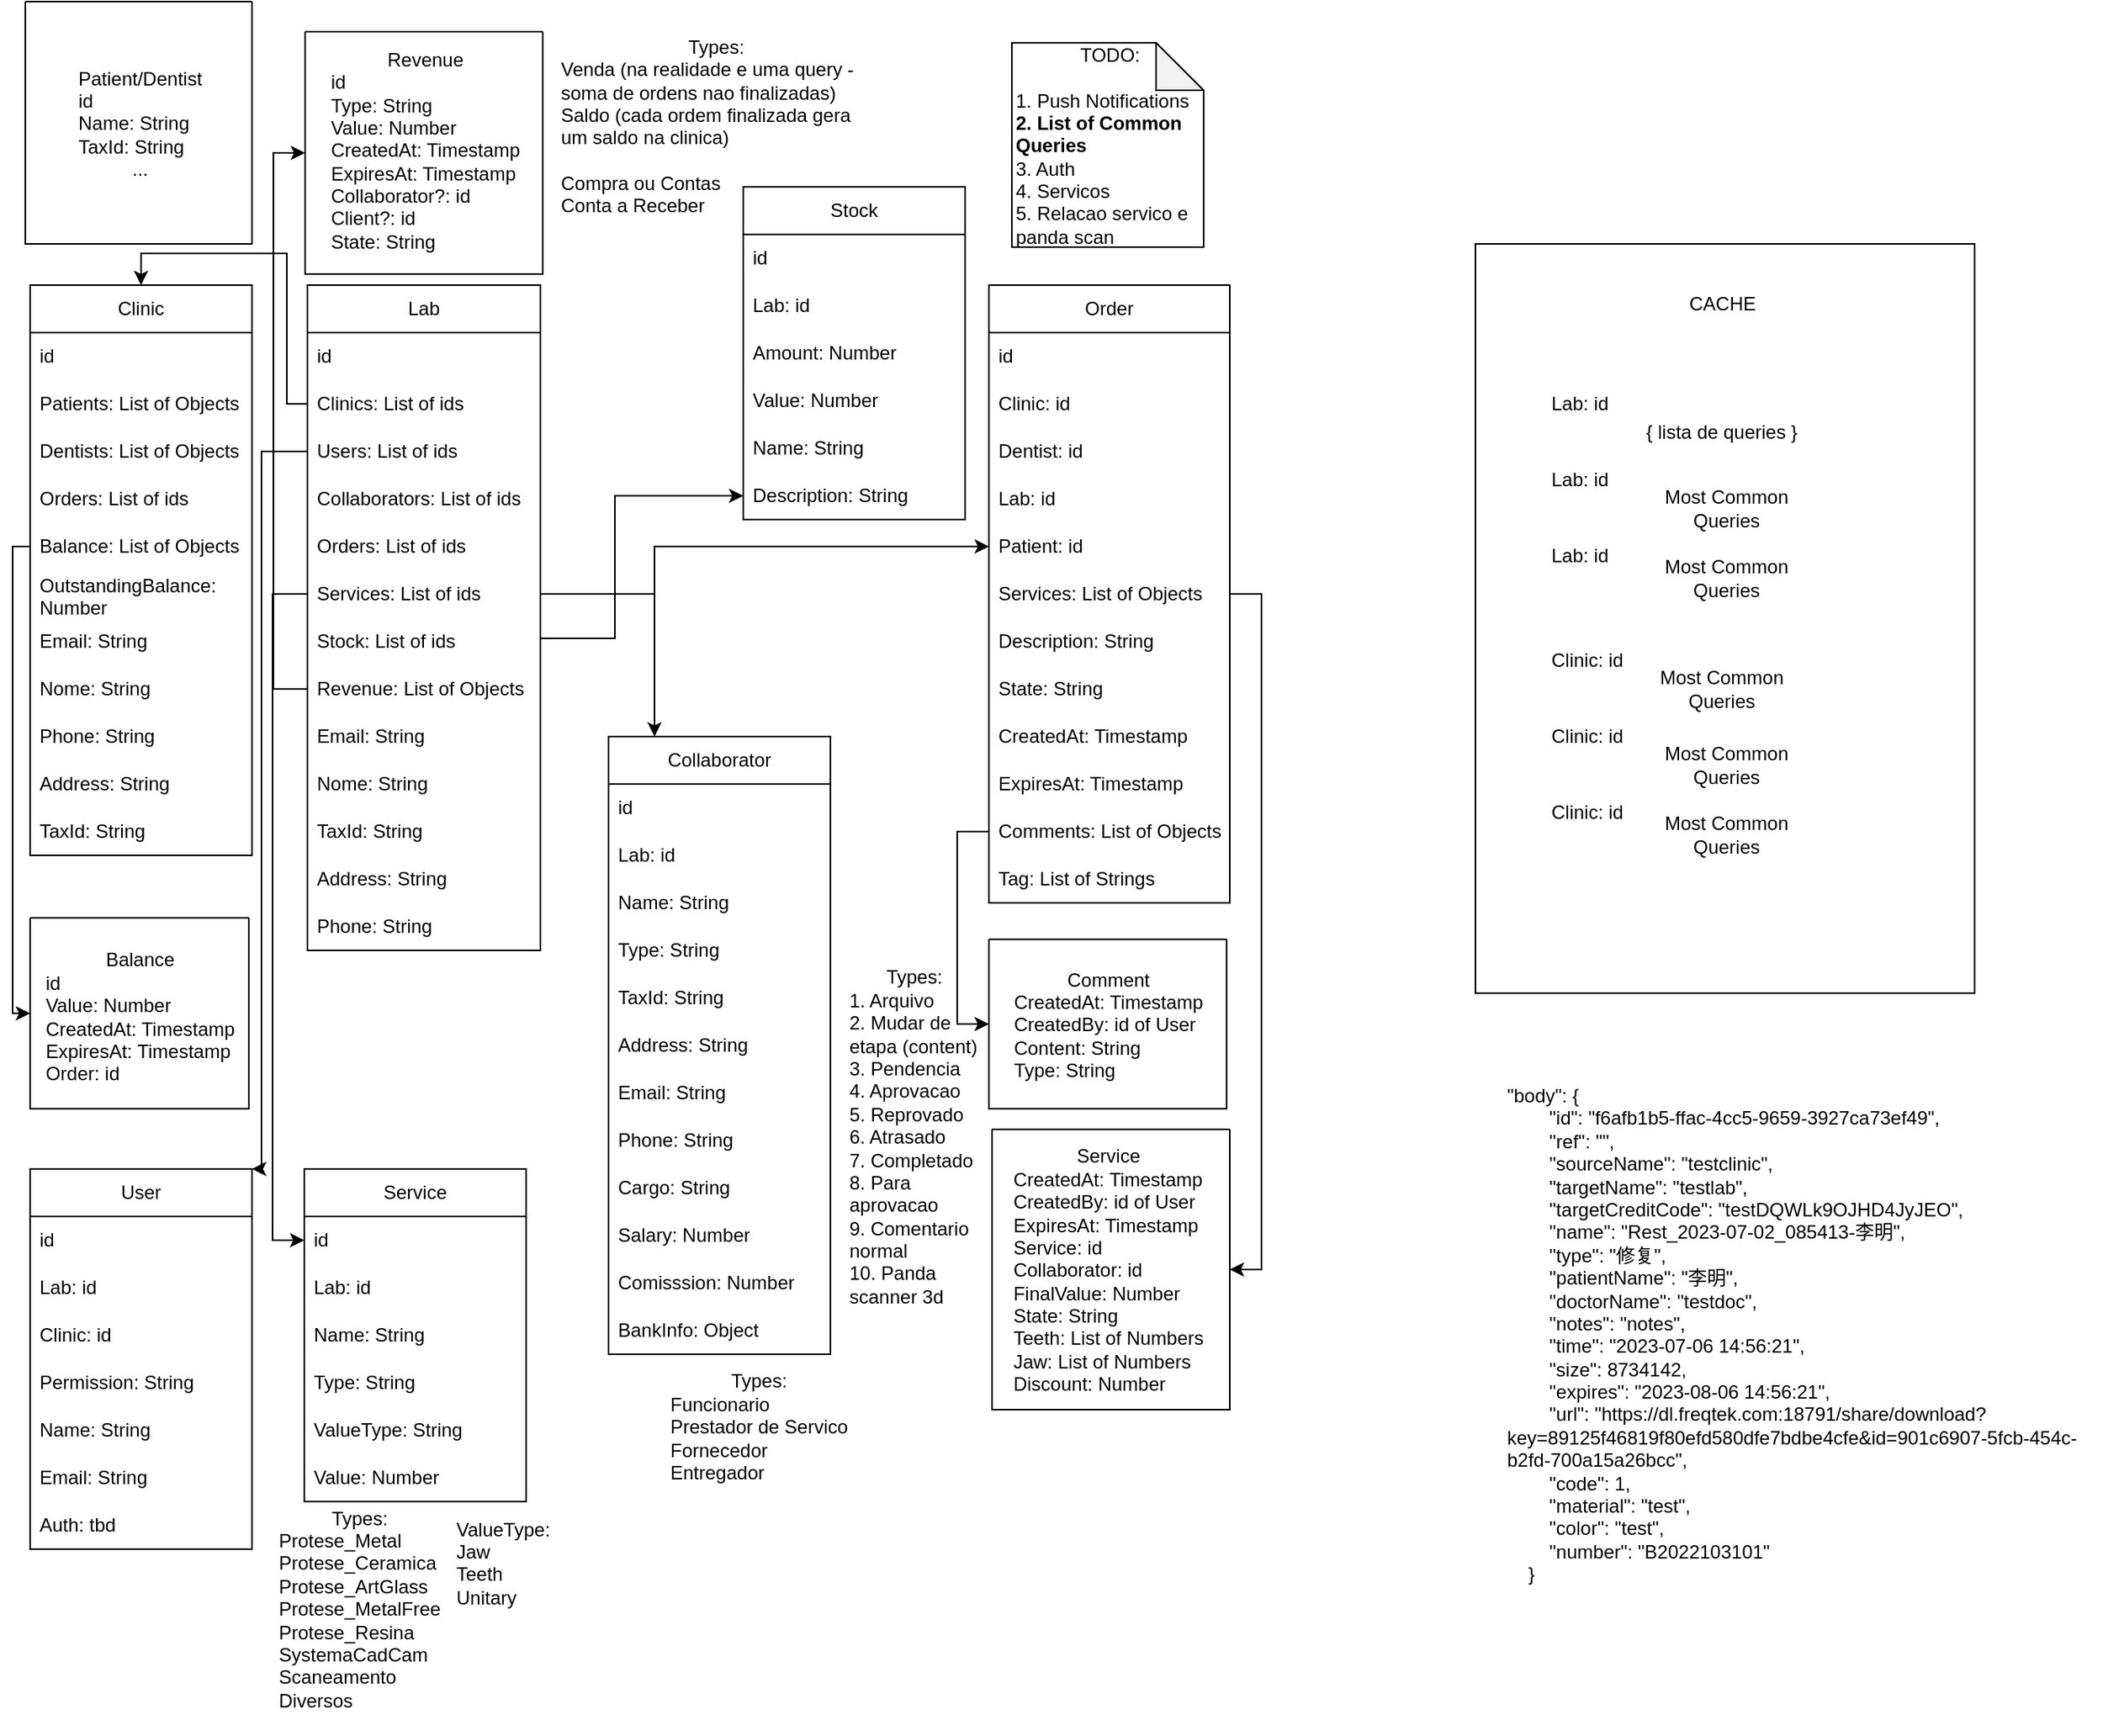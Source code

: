 <mxfile version="21.6.6" type="google">
  <diagram name="Page-1" id="GQVQJeAzv3rMrcGJ55dZ">
    <mxGraphModel grid="0" page="1" gridSize="10" guides="1" tooltips="1" connect="1" arrows="1" fold="1" pageScale="1" pageWidth="850" pageHeight="1100" math="0" shadow="0">
      <root>
        <mxCell id="0" />
        <mxCell id="1" parent="0" />
        <mxCell id="XLDczJ8JkbXkAmzdHBSZ-5" value="Clinic" style="swimlane;fontStyle=0;childLayout=stackLayout;horizontal=1;startSize=30;horizontalStack=0;resizeParent=1;resizeParentMax=0;resizeLast=0;collapsible=1;marginBottom=0;whiteSpace=wrap;html=1;" vertex="1" parent="1">
          <mxGeometry x="23" y="184" width="140" height="360" as="geometry" />
        </mxCell>
        <mxCell id="XLDczJ8JkbXkAmzdHBSZ-8" value="id" style="text;strokeColor=none;fillColor=none;align=left;verticalAlign=middle;spacingLeft=4;spacingRight=4;overflow=hidden;points=[[0,0.5],[1,0.5]];portConstraint=eastwest;rotatable=0;whiteSpace=wrap;html=1;" vertex="1" parent="XLDczJ8JkbXkAmzdHBSZ-5">
          <mxGeometry y="30" width="140" height="30" as="geometry" />
        </mxCell>
        <mxCell id="XLDczJ8JkbXkAmzdHBSZ-6" value="Patients: List of Objects" style="text;strokeColor=none;fillColor=none;align=left;verticalAlign=middle;spacingLeft=4;spacingRight=4;overflow=hidden;points=[[0,0.5],[1,0.5]];portConstraint=eastwest;rotatable=0;whiteSpace=wrap;html=1;" vertex="1" parent="XLDczJ8JkbXkAmzdHBSZ-5">
          <mxGeometry y="60" width="140" height="30" as="geometry" />
        </mxCell>
        <mxCell id="XLDczJ8JkbXkAmzdHBSZ-7" value="Dentists: List of Objects" style="text;strokeColor=none;fillColor=none;align=left;verticalAlign=middle;spacingLeft=4;spacingRight=4;overflow=hidden;points=[[0,0.5],[1,0.5]];portConstraint=eastwest;rotatable=0;whiteSpace=wrap;html=1;" vertex="1" parent="XLDczJ8JkbXkAmzdHBSZ-5">
          <mxGeometry y="90" width="140" height="30" as="geometry" />
        </mxCell>
        <mxCell id="c4y_i00S69YnWujdlcjI-44" value="Orders: List of ids" style="text;strokeColor=none;fillColor=none;align=left;verticalAlign=middle;spacingLeft=4;spacingRight=4;overflow=hidden;points=[[0,0.5],[1,0.5]];portConstraint=eastwest;rotatable=0;whiteSpace=wrap;html=1;" vertex="1" parent="XLDczJ8JkbXkAmzdHBSZ-5">
          <mxGeometry y="120" width="140" height="30" as="geometry" />
        </mxCell>
        <mxCell id="XLDczJ8JkbXkAmzdHBSZ-37" value="Balance: List of Objects" style="text;strokeColor=none;fillColor=none;align=left;verticalAlign=middle;spacingLeft=4;spacingRight=4;overflow=hidden;points=[[0,0.5],[1,0.5]];portConstraint=eastwest;rotatable=0;whiteSpace=wrap;html=1;" vertex="1" parent="XLDczJ8JkbXkAmzdHBSZ-5">
          <mxGeometry y="150" width="140" height="30" as="geometry" />
        </mxCell>
        <mxCell id="c4y_i00S69YnWujdlcjI-56" value="OutstandingBalance: Number" style="text;strokeColor=none;fillColor=none;align=left;verticalAlign=middle;spacingLeft=4;spacingRight=4;overflow=hidden;points=[[0,0.5],[1,0.5]];portConstraint=eastwest;rotatable=0;whiteSpace=wrap;html=1;" vertex="1" parent="XLDczJ8JkbXkAmzdHBSZ-5">
          <mxGeometry y="180" width="140" height="30" as="geometry" />
        </mxCell>
        <mxCell id="c4y_i00S69YnWujdlcjI-58" value="Email: String" style="text;strokeColor=none;fillColor=none;align=left;verticalAlign=middle;spacingLeft=4;spacingRight=4;overflow=hidden;points=[[0,0.5],[1,0.5]];portConstraint=eastwest;rotatable=0;whiteSpace=wrap;html=1;" vertex="1" parent="XLDczJ8JkbXkAmzdHBSZ-5">
          <mxGeometry y="210" width="140" height="30" as="geometry" />
        </mxCell>
        <mxCell id="c4y_i00S69YnWujdlcjI-59" value="Nome: String" style="text;strokeColor=none;fillColor=none;align=left;verticalAlign=middle;spacingLeft=4;spacingRight=4;overflow=hidden;points=[[0,0.5],[1,0.5]];portConstraint=eastwest;rotatable=0;whiteSpace=wrap;html=1;" vertex="1" parent="XLDczJ8JkbXkAmzdHBSZ-5">
          <mxGeometry y="240" width="140" height="30" as="geometry" />
        </mxCell>
        <mxCell id="c4y_i00S69YnWujdlcjI-60" value="Phone: String" style="text;strokeColor=none;fillColor=none;align=left;verticalAlign=middle;spacingLeft=4;spacingRight=4;overflow=hidden;points=[[0,0.5],[1,0.5]];portConstraint=eastwest;rotatable=0;whiteSpace=wrap;html=1;" vertex="1" parent="XLDczJ8JkbXkAmzdHBSZ-5">
          <mxGeometry y="270" width="140" height="30" as="geometry" />
        </mxCell>
        <mxCell id="c4y_i00S69YnWujdlcjI-61" value="Address: String" style="text;strokeColor=none;fillColor=none;align=left;verticalAlign=middle;spacingLeft=4;spacingRight=4;overflow=hidden;points=[[0,0.5],[1,0.5]];portConstraint=eastwest;rotatable=0;whiteSpace=wrap;html=1;" vertex="1" parent="XLDczJ8JkbXkAmzdHBSZ-5">
          <mxGeometry y="300" width="140" height="30" as="geometry" />
        </mxCell>
        <mxCell id="c4y_i00S69YnWujdlcjI-62" value="TaxId: String" style="text;strokeColor=none;fillColor=none;align=left;verticalAlign=middle;spacingLeft=4;spacingRight=4;overflow=hidden;points=[[0,0.5],[1,0.5]];portConstraint=eastwest;rotatable=0;whiteSpace=wrap;html=1;" vertex="1" parent="XLDczJ8JkbXkAmzdHBSZ-5">
          <mxGeometry y="330" width="140" height="30" as="geometry" />
        </mxCell>
        <mxCell id="XLDczJ8JkbXkAmzdHBSZ-9" value="Lab" style="swimlane;fontStyle=0;childLayout=stackLayout;horizontal=1;startSize=30;horizontalStack=0;resizeParent=1;resizeParentMax=0;resizeLast=0;collapsible=1;marginBottom=0;whiteSpace=wrap;html=1;" vertex="1" parent="1">
          <mxGeometry x="198" y="184" width="147" height="420" as="geometry" />
        </mxCell>
        <mxCell id="XLDczJ8JkbXkAmzdHBSZ-10" value="id" style="text;strokeColor=none;fillColor=none;align=left;verticalAlign=middle;spacingLeft=4;spacingRight=4;overflow=hidden;points=[[0,0.5],[1,0.5]];portConstraint=eastwest;rotatable=0;whiteSpace=wrap;html=1;" vertex="1" parent="XLDczJ8JkbXkAmzdHBSZ-9">
          <mxGeometry y="30" width="147" height="30" as="geometry" />
        </mxCell>
        <mxCell id="XLDczJ8JkbXkAmzdHBSZ-11" value="Clinics: List of ids" style="text;strokeColor=none;fillColor=none;align=left;verticalAlign=middle;spacingLeft=4;spacingRight=4;overflow=hidden;points=[[0,0.5],[1,0.5]];portConstraint=eastwest;rotatable=0;whiteSpace=wrap;html=1;" vertex="1" parent="XLDczJ8JkbXkAmzdHBSZ-9">
          <mxGeometry y="60" width="147" height="30" as="geometry" />
        </mxCell>
        <mxCell id="XLDczJ8JkbXkAmzdHBSZ-12" value="Users: List of ids" style="text;strokeColor=none;fillColor=none;align=left;verticalAlign=middle;spacingLeft=4;spacingRight=4;overflow=hidden;points=[[0,0.5],[1,0.5]];portConstraint=eastwest;rotatable=0;whiteSpace=wrap;html=1;" vertex="1" parent="XLDczJ8JkbXkAmzdHBSZ-9">
          <mxGeometry y="90" width="147" height="30" as="geometry" />
        </mxCell>
        <mxCell id="XLDczJ8JkbXkAmzdHBSZ-38" value="Collaborators: List of ids" style="text;strokeColor=none;fillColor=none;align=left;verticalAlign=middle;spacingLeft=4;spacingRight=4;overflow=hidden;points=[[0,0.5],[1,0.5]];portConstraint=eastwest;rotatable=0;whiteSpace=wrap;html=1;" vertex="1" parent="XLDczJ8JkbXkAmzdHBSZ-9">
          <mxGeometry y="120" width="147" height="30" as="geometry" />
        </mxCell>
        <mxCell id="c4y_i00S69YnWujdlcjI-37" value="Orders: List of ids" style="text;strokeColor=none;fillColor=none;align=left;verticalAlign=middle;spacingLeft=4;spacingRight=4;overflow=hidden;points=[[0,0.5],[1,0.5]];portConstraint=eastwest;rotatable=0;whiteSpace=wrap;html=1;" vertex="1" parent="XLDczJ8JkbXkAmzdHBSZ-9">
          <mxGeometry y="150" width="147" height="30" as="geometry" />
        </mxCell>
        <mxCell id="XLDczJ8JkbXkAmzdHBSZ-13" value="Services: List of ids" style="text;strokeColor=none;fillColor=none;align=left;verticalAlign=middle;spacingLeft=4;spacingRight=4;overflow=hidden;points=[[0,0.5],[1,0.5]];portConstraint=eastwest;rotatable=0;whiteSpace=wrap;html=1;" vertex="1" parent="XLDczJ8JkbXkAmzdHBSZ-9">
          <mxGeometry y="180" width="147" height="30" as="geometry" />
        </mxCell>
        <mxCell id="c4y_i00S69YnWujdlcjI-35" value="Stock: List of ids" style="text;strokeColor=none;fillColor=none;align=left;verticalAlign=middle;spacingLeft=4;spacingRight=4;overflow=hidden;points=[[0,0.5],[1,0.5]];portConstraint=eastwest;rotatable=0;whiteSpace=wrap;html=1;" vertex="1" parent="XLDczJ8JkbXkAmzdHBSZ-9">
          <mxGeometry y="210" width="147" height="30" as="geometry" />
        </mxCell>
        <mxCell id="XLDczJ8JkbXkAmzdHBSZ-36" value="Revenue: List of Objects" style="text;strokeColor=none;fillColor=none;align=left;verticalAlign=middle;spacingLeft=4;spacingRight=4;overflow=hidden;points=[[0,0.5],[1,0.5]];portConstraint=eastwest;rotatable=0;whiteSpace=wrap;html=1;" vertex="1" parent="XLDczJ8JkbXkAmzdHBSZ-9">
          <mxGeometry y="240" width="147" height="30" as="geometry" />
        </mxCell>
        <mxCell id="c4y_i00S69YnWujdlcjI-63" value="Email: String" style="text;strokeColor=none;fillColor=none;align=left;verticalAlign=middle;spacingLeft=4;spacingRight=4;overflow=hidden;points=[[0,0.5],[1,0.5]];portConstraint=eastwest;rotatable=0;whiteSpace=wrap;html=1;" vertex="1" parent="XLDczJ8JkbXkAmzdHBSZ-9">
          <mxGeometry y="270" width="147" height="30" as="geometry" />
        </mxCell>
        <mxCell id="c4y_i00S69YnWujdlcjI-64" value="Nome: String" style="text;strokeColor=none;fillColor=none;align=left;verticalAlign=middle;spacingLeft=4;spacingRight=4;overflow=hidden;points=[[0,0.5],[1,0.5]];portConstraint=eastwest;rotatable=0;whiteSpace=wrap;html=1;" vertex="1" parent="XLDczJ8JkbXkAmzdHBSZ-9">
          <mxGeometry y="300" width="147" height="30" as="geometry" />
        </mxCell>
        <mxCell id="c4y_i00S69YnWujdlcjI-67" value="TaxId: String" style="text;strokeColor=none;fillColor=none;align=left;verticalAlign=middle;spacingLeft=4;spacingRight=4;overflow=hidden;points=[[0,0.5],[1,0.5]];portConstraint=eastwest;rotatable=0;whiteSpace=wrap;html=1;" vertex="1" parent="XLDczJ8JkbXkAmzdHBSZ-9">
          <mxGeometry y="330" width="147" height="30" as="geometry" />
        </mxCell>
        <mxCell id="c4y_i00S69YnWujdlcjI-66" value="Address: String" style="text;strokeColor=none;fillColor=none;align=left;verticalAlign=middle;spacingLeft=4;spacingRight=4;overflow=hidden;points=[[0,0.5],[1,0.5]];portConstraint=eastwest;rotatable=0;whiteSpace=wrap;html=1;" vertex="1" parent="XLDczJ8JkbXkAmzdHBSZ-9">
          <mxGeometry y="360" width="147" height="30" as="geometry" />
        </mxCell>
        <mxCell id="c4y_i00S69YnWujdlcjI-65" value="Phone: String" style="text;strokeColor=none;fillColor=none;align=left;verticalAlign=middle;spacingLeft=4;spacingRight=4;overflow=hidden;points=[[0,0.5],[1,0.5]];portConstraint=eastwest;rotatable=0;whiteSpace=wrap;html=1;" vertex="1" parent="XLDczJ8JkbXkAmzdHBSZ-9">
          <mxGeometry y="390" width="147" height="30" as="geometry" />
        </mxCell>
        <mxCell id="XLDczJ8JkbXkAmzdHBSZ-14" value="Order" style="swimlane;fontStyle=0;childLayout=stackLayout;horizontal=1;startSize=30;horizontalStack=0;resizeParent=1;resizeParentMax=0;resizeLast=0;collapsible=1;marginBottom=0;whiteSpace=wrap;html=1;" vertex="1" parent="1">
          <mxGeometry x="628" y="184" width="152" height="390" as="geometry" />
        </mxCell>
        <mxCell id="XLDczJ8JkbXkAmzdHBSZ-15" value="id" style="text;strokeColor=none;fillColor=none;align=left;verticalAlign=middle;spacingLeft=4;spacingRight=4;overflow=hidden;points=[[0,0.5],[1,0.5]];portConstraint=eastwest;rotatable=0;whiteSpace=wrap;html=1;" vertex="1" parent="XLDczJ8JkbXkAmzdHBSZ-14">
          <mxGeometry y="30" width="152" height="30" as="geometry" />
        </mxCell>
        <mxCell id="XLDczJ8JkbXkAmzdHBSZ-16" value="Clinic: id" style="text;strokeColor=none;fillColor=none;align=left;verticalAlign=middle;spacingLeft=4;spacingRight=4;overflow=hidden;points=[[0,0.5],[1,0.5]];portConstraint=eastwest;rotatable=0;whiteSpace=wrap;html=1;" vertex="1" parent="XLDczJ8JkbXkAmzdHBSZ-14">
          <mxGeometry y="60" width="152" height="30" as="geometry" />
        </mxCell>
        <mxCell id="c4y_i00S69YnWujdlcjI-34" value="Dentist: id" style="text;strokeColor=none;fillColor=none;align=left;verticalAlign=middle;spacingLeft=4;spacingRight=4;overflow=hidden;points=[[0,0.5],[1,0.5]];portConstraint=eastwest;rotatable=0;whiteSpace=wrap;html=1;" vertex="1" parent="XLDczJ8JkbXkAmzdHBSZ-14">
          <mxGeometry y="90" width="152" height="30" as="geometry" />
        </mxCell>
        <mxCell id="XLDczJ8JkbXkAmzdHBSZ-17" value="Lab: id" style="text;strokeColor=none;fillColor=none;align=left;verticalAlign=middle;spacingLeft=4;spacingRight=4;overflow=hidden;points=[[0,0.5],[1,0.5]];portConstraint=eastwest;rotatable=0;whiteSpace=wrap;html=1;" vertex="1" parent="XLDczJ8JkbXkAmzdHBSZ-14">
          <mxGeometry y="120" width="152" height="30" as="geometry" />
        </mxCell>
        <mxCell id="XLDczJ8JkbXkAmzdHBSZ-18" value="Patient: id" style="text;strokeColor=none;fillColor=none;align=left;verticalAlign=middle;spacingLeft=4;spacingRight=4;overflow=hidden;points=[[0,0.5],[1,0.5]];portConstraint=eastwest;rotatable=0;whiteSpace=wrap;html=1;" vertex="1" parent="XLDczJ8JkbXkAmzdHBSZ-14">
          <mxGeometry y="150" width="152" height="30" as="geometry" />
        </mxCell>
        <mxCell id="XLDczJ8JkbXkAmzdHBSZ-19" value="Services: List of Objects" style="text;strokeColor=none;fillColor=none;align=left;verticalAlign=middle;spacingLeft=4;spacingRight=4;overflow=hidden;points=[[0,0.5],[1,0.5]];portConstraint=eastwest;rotatable=0;whiteSpace=wrap;html=1;" vertex="1" parent="XLDczJ8JkbXkAmzdHBSZ-14">
          <mxGeometry y="180" width="152" height="30" as="geometry" />
        </mxCell>
        <mxCell id="XLDczJ8JkbXkAmzdHBSZ-20" value="Description: String" style="text;strokeColor=none;fillColor=none;align=left;verticalAlign=middle;spacingLeft=4;spacingRight=4;overflow=hidden;points=[[0,0.5],[1,0.5]];portConstraint=eastwest;rotatable=0;whiteSpace=wrap;html=1;" vertex="1" parent="XLDczJ8JkbXkAmzdHBSZ-14">
          <mxGeometry y="210" width="152" height="30" as="geometry" />
        </mxCell>
        <mxCell id="XLDczJ8JkbXkAmzdHBSZ-21" value="State: String" style="text;strokeColor=none;fillColor=none;align=left;verticalAlign=middle;spacingLeft=4;spacingRight=4;overflow=hidden;points=[[0,0.5],[1,0.5]];portConstraint=eastwest;rotatable=0;whiteSpace=wrap;html=1;" vertex="1" parent="XLDczJ8JkbXkAmzdHBSZ-14">
          <mxGeometry y="240" width="152" height="30" as="geometry" />
        </mxCell>
        <mxCell id="c4y_i00S69YnWujdlcjI-3" value="CreatedAt: Timestamp" style="text;strokeColor=none;fillColor=none;align=left;verticalAlign=middle;spacingLeft=4;spacingRight=4;overflow=hidden;points=[[0,0.5],[1,0.5]];portConstraint=eastwest;rotatable=0;whiteSpace=wrap;html=1;" vertex="1" parent="XLDczJ8JkbXkAmzdHBSZ-14">
          <mxGeometry y="270" width="152" height="30" as="geometry" />
        </mxCell>
        <mxCell id="c4y_i00S69YnWujdlcjI-4" value="ExpiresAt: Timestamp" style="text;strokeColor=none;fillColor=none;align=left;verticalAlign=middle;spacingLeft=4;spacingRight=4;overflow=hidden;points=[[0,0.5],[1,0.5]];portConstraint=eastwest;rotatable=0;whiteSpace=wrap;html=1;" vertex="1" parent="XLDczJ8JkbXkAmzdHBSZ-14">
          <mxGeometry y="300" width="152" height="30" as="geometry" />
        </mxCell>
        <mxCell id="c4y_i00S69YnWujdlcjI-5" value="Comments: List of Objects" style="text;strokeColor=none;fillColor=none;align=left;verticalAlign=middle;spacingLeft=4;spacingRight=4;overflow=hidden;points=[[0,0.5],[1,0.5]];portConstraint=eastwest;rotatable=0;whiteSpace=wrap;html=1;" vertex="1" parent="XLDczJ8JkbXkAmzdHBSZ-14">
          <mxGeometry y="330" width="152" height="30" as="geometry" />
        </mxCell>
        <mxCell id="c4y_i00S69YnWujdlcjI-45" value="Tag: List of Strings" style="text;strokeColor=none;fillColor=none;align=left;verticalAlign=middle;spacingLeft=4;spacingRight=4;overflow=hidden;points=[[0,0.5],[1,0.5]];portConstraint=eastwest;rotatable=0;whiteSpace=wrap;html=1;" vertex="1" parent="XLDczJ8JkbXkAmzdHBSZ-14">
          <mxGeometry y="360" width="152" height="30" as="geometry" />
        </mxCell>
        <mxCell id="XLDczJ8JkbXkAmzdHBSZ-22" value="User" style="swimlane;fontStyle=0;childLayout=stackLayout;horizontal=1;startSize=30;horizontalStack=0;resizeParent=1;resizeParentMax=0;resizeLast=0;collapsible=1;marginBottom=0;whiteSpace=wrap;html=1;" vertex="1" parent="1">
          <mxGeometry x="23" y="742" width="140" height="240" as="geometry" />
        </mxCell>
        <mxCell id="XLDczJ8JkbXkAmzdHBSZ-23" value="id" style="text;strokeColor=none;fillColor=none;align=left;verticalAlign=middle;spacingLeft=4;spacingRight=4;overflow=hidden;points=[[0,0.5],[1,0.5]];portConstraint=eastwest;rotatable=0;whiteSpace=wrap;html=1;" vertex="1" parent="XLDczJ8JkbXkAmzdHBSZ-22">
          <mxGeometry y="30" width="140" height="30" as="geometry" />
        </mxCell>
        <mxCell id="XLDczJ8JkbXkAmzdHBSZ-24" value="Lab: id" style="text;strokeColor=none;fillColor=none;align=left;verticalAlign=middle;spacingLeft=4;spacingRight=4;overflow=hidden;points=[[0,0.5],[1,0.5]];portConstraint=eastwest;rotatable=0;whiteSpace=wrap;html=1;" vertex="1" parent="XLDczJ8JkbXkAmzdHBSZ-22">
          <mxGeometry y="60" width="140" height="30" as="geometry" />
        </mxCell>
        <mxCell id="c4y_i00S69YnWujdlcjI-69" value="Clinic: id" style="text;strokeColor=none;fillColor=none;align=left;verticalAlign=middle;spacingLeft=4;spacingRight=4;overflow=hidden;points=[[0,0.5],[1,0.5]];portConstraint=eastwest;rotatable=0;whiteSpace=wrap;html=1;" vertex="1" parent="XLDczJ8JkbXkAmzdHBSZ-22">
          <mxGeometry y="90" width="140" height="30" as="geometry" />
        </mxCell>
        <mxCell id="XLDczJ8JkbXkAmzdHBSZ-25" value="Permission: String" style="text;strokeColor=none;fillColor=none;align=left;verticalAlign=middle;spacingLeft=4;spacingRight=4;overflow=hidden;points=[[0,0.5],[1,0.5]];portConstraint=eastwest;rotatable=0;whiteSpace=wrap;html=1;" vertex="1" parent="XLDczJ8JkbXkAmzdHBSZ-22">
          <mxGeometry y="120" width="140" height="30" as="geometry" />
        </mxCell>
        <mxCell id="XLDczJ8JkbXkAmzdHBSZ-26" value="Name: String" style="text;strokeColor=none;fillColor=none;align=left;verticalAlign=middle;spacingLeft=4;spacingRight=4;overflow=hidden;points=[[0,0.5],[1,0.5]];portConstraint=eastwest;rotatable=0;whiteSpace=wrap;html=1;" vertex="1" parent="XLDczJ8JkbXkAmzdHBSZ-22">
          <mxGeometry y="150" width="140" height="30" as="geometry" />
        </mxCell>
        <mxCell id="XLDczJ8JkbXkAmzdHBSZ-27" value="Email: String" style="text;strokeColor=none;fillColor=none;align=left;verticalAlign=middle;spacingLeft=4;spacingRight=4;overflow=hidden;points=[[0,0.5],[1,0.5]];portConstraint=eastwest;rotatable=0;whiteSpace=wrap;html=1;" vertex="1" parent="XLDczJ8JkbXkAmzdHBSZ-22">
          <mxGeometry y="180" width="140" height="30" as="geometry" />
        </mxCell>
        <mxCell id="XLDczJ8JkbXkAmzdHBSZ-28" value="Auth: tbd" style="text;strokeColor=none;fillColor=none;align=left;verticalAlign=middle;spacingLeft=4;spacingRight=4;overflow=hidden;points=[[0,0.5],[1,0.5]];portConstraint=eastwest;rotatable=0;whiteSpace=wrap;html=1;" vertex="1" parent="XLDczJ8JkbXkAmzdHBSZ-22">
          <mxGeometry y="210" width="140" height="30" as="geometry" />
        </mxCell>
        <mxCell id="XLDczJ8JkbXkAmzdHBSZ-29" value="Collaborator" style="swimlane;fontStyle=0;childLayout=stackLayout;horizontal=1;startSize=30;horizontalStack=0;resizeParent=1;resizeParentMax=0;resizeLast=0;collapsible=1;marginBottom=0;whiteSpace=wrap;html=1;" vertex="1" parent="1">
          <mxGeometry x="388" y="469" width="140" height="390" as="geometry" />
        </mxCell>
        <mxCell id="XLDczJ8JkbXkAmzdHBSZ-30" value="id" style="text;strokeColor=none;fillColor=none;align=left;verticalAlign=middle;spacingLeft=4;spacingRight=4;overflow=hidden;points=[[0,0.5],[1,0.5]];portConstraint=eastwest;rotatable=0;whiteSpace=wrap;html=1;" vertex="1" parent="XLDczJ8JkbXkAmzdHBSZ-29">
          <mxGeometry y="30" width="140" height="30" as="geometry" />
        </mxCell>
        <mxCell id="XLDczJ8JkbXkAmzdHBSZ-39" value="Lab: id" style="text;strokeColor=none;fillColor=none;align=left;verticalAlign=middle;spacingLeft=4;spacingRight=4;overflow=hidden;points=[[0,0.5],[1,0.5]];portConstraint=eastwest;rotatable=0;whiteSpace=wrap;html=1;" vertex="1" parent="XLDczJ8JkbXkAmzdHBSZ-29">
          <mxGeometry y="60" width="140" height="30" as="geometry" />
        </mxCell>
        <mxCell id="XLDczJ8JkbXkAmzdHBSZ-31" value="Name: String" style="text;strokeColor=none;fillColor=none;align=left;verticalAlign=middle;spacingLeft=4;spacingRight=4;overflow=hidden;points=[[0,0.5],[1,0.5]];portConstraint=eastwest;rotatable=0;whiteSpace=wrap;html=1;" vertex="1" parent="XLDczJ8JkbXkAmzdHBSZ-29">
          <mxGeometry y="90" width="140" height="30" as="geometry" />
        </mxCell>
        <mxCell id="XLDczJ8JkbXkAmzdHBSZ-32" value="Type: String" style="text;strokeColor=none;fillColor=none;align=left;verticalAlign=middle;spacingLeft=4;spacingRight=4;overflow=hidden;points=[[0,0.5],[1,0.5]];portConstraint=eastwest;rotatable=0;whiteSpace=wrap;html=1;" vertex="1" parent="XLDczJ8JkbXkAmzdHBSZ-29">
          <mxGeometry y="120" width="140" height="30" as="geometry" />
        </mxCell>
        <mxCell id="c4y_i00S69YnWujdlcjI-70" value="TaxId: String" style="text;strokeColor=none;fillColor=none;align=left;verticalAlign=middle;spacingLeft=4;spacingRight=4;overflow=hidden;points=[[0,0.5],[1,0.5]];portConstraint=eastwest;rotatable=0;whiteSpace=wrap;html=1;" vertex="1" parent="XLDczJ8JkbXkAmzdHBSZ-29">
          <mxGeometry y="150" width="140" height="30" as="geometry" />
        </mxCell>
        <mxCell id="c4y_i00S69YnWujdlcjI-71" value="Address: String" style="text;strokeColor=none;fillColor=none;align=left;verticalAlign=middle;spacingLeft=4;spacingRight=4;overflow=hidden;points=[[0,0.5],[1,0.5]];portConstraint=eastwest;rotatable=0;whiteSpace=wrap;html=1;" vertex="1" parent="XLDczJ8JkbXkAmzdHBSZ-29">
          <mxGeometry y="180" width="140" height="30" as="geometry" />
        </mxCell>
        <mxCell id="c4y_i00S69YnWujdlcjI-75" value="Email: String" style="text;strokeColor=none;fillColor=none;align=left;verticalAlign=middle;spacingLeft=4;spacingRight=4;overflow=hidden;points=[[0,0.5],[1,0.5]];portConstraint=eastwest;rotatable=0;whiteSpace=wrap;html=1;" vertex="1" parent="XLDczJ8JkbXkAmzdHBSZ-29">
          <mxGeometry y="210" width="140" height="30" as="geometry" />
        </mxCell>
        <mxCell id="c4y_i00S69YnWujdlcjI-72" value="Phone: String" style="text;strokeColor=none;fillColor=none;align=left;verticalAlign=middle;spacingLeft=4;spacingRight=4;overflow=hidden;points=[[0,0.5],[1,0.5]];portConstraint=eastwest;rotatable=0;whiteSpace=wrap;html=1;" vertex="1" parent="XLDczJ8JkbXkAmzdHBSZ-29">
          <mxGeometry y="240" width="140" height="30" as="geometry" />
        </mxCell>
        <mxCell id="c4y_i00S69YnWujdlcjI-77" value="Cargo: String" style="text;strokeColor=none;fillColor=none;align=left;verticalAlign=middle;spacingLeft=4;spacingRight=4;overflow=hidden;points=[[0,0.5],[1,0.5]];portConstraint=eastwest;rotatable=0;whiteSpace=wrap;html=1;" vertex="1" parent="XLDczJ8JkbXkAmzdHBSZ-29">
          <mxGeometry y="270" width="140" height="30" as="geometry" />
        </mxCell>
        <mxCell id="c4y_i00S69YnWujdlcjI-73" value="Salary: Number" style="text;strokeColor=none;fillColor=none;align=left;verticalAlign=middle;spacingLeft=4;spacingRight=4;overflow=hidden;points=[[0,0.5],[1,0.5]];portConstraint=eastwest;rotatable=0;whiteSpace=wrap;html=1;" vertex="1" parent="XLDczJ8JkbXkAmzdHBSZ-29">
          <mxGeometry y="300" width="140" height="30" as="geometry" />
        </mxCell>
        <mxCell id="c4y_i00S69YnWujdlcjI-74" value="Comisssion: Number" style="text;strokeColor=none;fillColor=none;align=left;verticalAlign=middle;spacingLeft=4;spacingRight=4;overflow=hidden;points=[[0,0.5],[1,0.5]];portConstraint=eastwest;rotatable=0;whiteSpace=wrap;html=1;" vertex="1" parent="XLDczJ8JkbXkAmzdHBSZ-29">
          <mxGeometry y="330" width="140" height="30" as="geometry" />
        </mxCell>
        <mxCell id="c4y_i00S69YnWujdlcjI-78" value="BankInfo: Object" style="text;strokeColor=none;fillColor=none;align=left;verticalAlign=middle;spacingLeft=4;spacingRight=4;overflow=hidden;points=[[0,0.5],[1,0.5]];portConstraint=eastwest;rotatable=0;whiteSpace=wrap;html=1;" vertex="1" parent="XLDczJ8JkbXkAmzdHBSZ-29">
          <mxGeometry y="360" width="140" height="30" as="geometry" />
        </mxCell>
        <mxCell id="c4y_i00S69YnWujdlcjI-1" style="edgeStyle=orthogonalEdgeStyle;rounded=0;orthogonalLoop=1;jettySize=auto;html=1;exitX=1;exitY=0.5;exitDx=0;exitDy=0;" edge="1" parent="1" source="XLDczJ8JkbXkAmzdHBSZ-13" target="XLDczJ8JkbXkAmzdHBSZ-14">
          <mxGeometry relative="1" as="geometry">
            <Array as="points">
              <mxPoint x="417" y="379" />
              <mxPoint x="417" y="349" />
            </Array>
          </mxGeometry>
        </mxCell>
        <mxCell id="c4y_i00S69YnWujdlcjI-2" style="edgeStyle=orthogonalEdgeStyle;rounded=0;orthogonalLoop=1;jettySize=auto;html=1;exitX=1;exitY=0.5;exitDx=0;exitDy=0;" edge="1" parent="1" source="XLDczJ8JkbXkAmzdHBSZ-13" target="XLDczJ8JkbXkAmzdHBSZ-29">
          <mxGeometry relative="1" as="geometry">
            <Array as="points">
              <mxPoint x="417" y="379" />
            </Array>
          </mxGeometry>
        </mxCell>
        <mxCell id="c4y_i00S69YnWujdlcjI-6" value="" style="swimlane;startSize=0;" vertex="1" parent="1">
          <mxGeometry x="628" y="597" width="150" height="107" as="geometry" />
        </mxCell>
        <mxCell id="c4y_i00S69YnWujdlcjI-7" value="Comment&lt;br&gt;&lt;div align=&quot;left&quot;&gt;CreatedAt: Timestamp&lt;br&gt;CreatedBy: id of User&lt;br&gt;Content: String&lt;br&gt;Type: String&lt;br&gt;&lt;/div&gt;" style="text;html=1;align=center;verticalAlign=middle;resizable=0;points=[];autosize=1;strokeColor=none;fillColor=none;" vertex="1" parent="c4y_i00S69YnWujdlcjI-6">
          <mxGeometry x="6.5" y="11.5" width="137" height="84" as="geometry" />
        </mxCell>
        <mxCell id="c4y_i00S69YnWujdlcjI-8" value="Service" style="swimlane;fontStyle=0;childLayout=stackLayout;horizontal=1;startSize=30;horizontalStack=0;resizeParent=1;resizeParentMax=0;resizeLast=0;collapsible=1;marginBottom=0;whiteSpace=wrap;html=1;" vertex="1" parent="1">
          <mxGeometry x="196" y="742" width="140" height="210" as="geometry" />
        </mxCell>
        <mxCell id="c4y_i00S69YnWujdlcjI-9" value="id" style="text;strokeColor=none;fillColor=none;align=left;verticalAlign=middle;spacingLeft=4;spacingRight=4;overflow=hidden;points=[[0,0.5],[1,0.5]];portConstraint=eastwest;rotatable=0;whiteSpace=wrap;html=1;" vertex="1" parent="c4y_i00S69YnWujdlcjI-8">
          <mxGeometry y="30" width="140" height="30" as="geometry" />
        </mxCell>
        <mxCell id="c4y_i00S69YnWujdlcjI-10" value="Lab: id" style="text;strokeColor=none;fillColor=none;align=left;verticalAlign=middle;spacingLeft=4;spacingRight=4;overflow=hidden;points=[[0,0.5],[1,0.5]];portConstraint=eastwest;rotatable=0;whiteSpace=wrap;html=1;" vertex="1" parent="c4y_i00S69YnWujdlcjI-8">
          <mxGeometry y="60" width="140" height="30" as="geometry" />
        </mxCell>
        <mxCell id="c4y_i00S69YnWujdlcjI-11" value="Name: String" style="text;strokeColor=none;fillColor=none;align=left;verticalAlign=middle;spacingLeft=4;spacingRight=4;overflow=hidden;points=[[0,0.5],[1,0.5]];portConstraint=eastwest;rotatable=0;whiteSpace=wrap;html=1;" vertex="1" parent="c4y_i00S69YnWujdlcjI-8">
          <mxGeometry y="90" width="140" height="30" as="geometry" />
        </mxCell>
        <mxCell id="c4y_i00S69YnWujdlcjI-15" value="Type: String" style="text;strokeColor=none;fillColor=none;align=left;verticalAlign=middle;spacingLeft=4;spacingRight=4;overflow=hidden;points=[[0,0.5],[1,0.5]];portConstraint=eastwest;rotatable=0;whiteSpace=wrap;html=1;" vertex="1" parent="c4y_i00S69YnWujdlcjI-8">
          <mxGeometry y="120" width="140" height="30" as="geometry" />
        </mxCell>
        <mxCell id="c4y_i00S69YnWujdlcjI-12" value="ValueType: String" style="text;strokeColor=none;fillColor=none;align=left;verticalAlign=middle;spacingLeft=4;spacingRight=4;overflow=hidden;points=[[0,0.5],[1,0.5]];portConstraint=eastwest;rotatable=0;whiteSpace=wrap;html=1;" vertex="1" parent="c4y_i00S69YnWujdlcjI-8">
          <mxGeometry y="150" width="140" height="30" as="geometry" />
        </mxCell>
        <mxCell id="c4y_i00S69YnWujdlcjI-14" value="Value: Number" style="text;strokeColor=none;fillColor=none;align=left;verticalAlign=middle;spacingLeft=4;spacingRight=4;overflow=hidden;points=[[0,0.5],[1,0.5]];portConstraint=eastwest;rotatable=0;whiteSpace=wrap;html=1;" vertex="1" parent="c4y_i00S69YnWujdlcjI-8">
          <mxGeometry y="180" width="140" height="30" as="geometry" />
        </mxCell>
        <mxCell id="c4y_i00S69YnWujdlcjI-16" value="" style="rounded=0;whiteSpace=wrap;html=1;" vertex="1" parent="1">
          <mxGeometry x="935" y="158" width="315" height="473" as="geometry" />
        </mxCell>
        <mxCell id="c4y_i00S69YnWujdlcjI-17" value="CACHE" style="text;strokeColor=none;fillColor=none;align=left;verticalAlign=middle;spacingLeft=4;spacingRight=4;overflow=hidden;points=[[0,0.5],[1,0.5]];portConstraint=eastwest;rotatable=0;whiteSpace=wrap;html=1;" vertex="1" parent="1">
          <mxGeometry x="1064.25" y="181" width="52.5" height="30" as="geometry" />
        </mxCell>
        <mxCell id="c4y_i00S69YnWujdlcjI-18" value="Lab: id" style="text;strokeColor=none;fillColor=none;align=left;verticalAlign=middle;spacingLeft=4;spacingRight=4;overflow=hidden;points=[[0,0.5],[1,0.5]];portConstraint=eastwest;rotatable=0;whiteSpace=wrap;html=1;" vertex="1" parent="1">
          <mxGeometry x="977" y="244" width="140" height="30" as="geometry" />
        </mxCell>
        <mxCell id="c4y_i00S69YnWujdlcjI-19" value="Lab: id" style="text;strokeColor=none;fillColor=none;align=left;verticalAlign=middle;spacingLeft=4;spacingRight=4;overflow=hidden;points=[[0,0.5],[1,0.5]];portConstraint=eastwest;rotatable=0;whiteSpace=wrap;html=1;" vertex="1" parent="1">
          <mxGeometry x="977" y="292" width="140" height="30" as="geometry" />
        </mxCell>
        <mxCell id="c4y_i00S69YnWujdlcjI-20" value="Lab: id" style="text;strokeColor=none;fillColor=none;align=left;verticalAlign=middle;spacingLeft=4;spacingRight=4;overflow=hidden;points=[[0,0.5],[1,0.5]];portConstraint=eastwest;rotatable=0;whiteSpace=wrap;html=1;" vertex="1" parent="1">
          <mxGeometry x="977" y="340" width="140" height="30" as="geometry" />
        </mxCell>
        <mxCell id="c4y_i00S69YnWujdlcjI-22" value="" style="swimlane;startSize=0;" vertex="1" parent="1">
          <mxGeometry x="630" y="717" width="150" height="177" as="geometry" />
        </mxCell>
        <mxCell id="c4y_i00S69YnWujdlcjI-23" value="Service&lt;br&gt;&lt;div align=&quot;left&quot;&gt;CreatedAt: Timestamp&lt;br&gt;CreatedBy: id of User&lt;/div&gt;&lt;div align=&quot;left&quot;&gt;ExpiresAt: Timestamp&lt;br&gt;&lt;/div&gt;&lt;div align=&quot;left&quot;&gt;Service: id&lt;br&gt;&lt;/div&gt;&lt;div align=&quot;left&quot;&gt;Collaborator: id&lt;/div&gt;&lt;div align=&quot;left&quot;&gt;FinalValue: Number&lt;/div&gt;&lt;div align=&quot;left&quot;&gt;State: String&lt;br&gt;&lt;div align=&quot;left&quot;&gt;Teeth: List of Numbers&lt;/div&gt;&lt;div align=&quot;left&quot;&gt;Jaw: List of Numbers&lt;/div&gt;Discount: Number&lt;/div&gt;" style="text;html=1;align=center;verticalAlign=middle;resizable=0;points=[];autosize=1;strokeColor=none;fillColor=none;" vertex="1" parent="c4y_i00S69YnWujdlcjI-22">
          <mxGeometry x="3.5" y="3.5" width="138" height="170" as="geometry" />
        </mxCell>
        <mxCell id="c4y_i00S69YnWujdlcjI-26" style="edgeStyle=orthogonalEdgeStyle;rounded=0;orthogonalLoop=1;jettySize=auto;html=1;entryX=0;entryY=0.5;entryDx=0;entryDy=0;" edge="1" parent="1" source="c4y_i00S69YnWujdlcjI-5" target="c4y_i00S69YnWujdlcjI-6">
          <mxGeometry relative="1" as="geometry" />
        </mxCell>
        <mxCell id="c4y_i00S69YnWujdlcjI-27" style="edgeStyle=orthogonalEdgeStyle;rounded=0;orthogonalLoop=1;jettySize=auto;html=1;entryX=1;entryY=0.5;entryDx=0;entryDy=0;" edge="1" parent="1" source="XLDczJ8JkbXkAmzdHBSZ-19" target="c4y_i00S69YnWujdlcjI-22">
          <mxGeometry relative="1" as="geometry" />
        </mxCell>
        <mxCell id="c4y_i00S69YnWujdlcjI-46" value="" style="swimlane;startSize=0;" vertex="1" parent="1">
          <mxGeometry x="196.5" y="24" width="150" height="153" as="geometry" />
        </mxCell>
        <mxCell id="c4y_i00S69YnWujdlcjI-47" value="Revenue&lt;br&gt;&lt;div align=&quot;left&quot;&gt;id&lt;br&gt;&lt;/div&gt;&lt;div align=&quot;left&quot;&gt;Type: String&lt;/div&gt;&lt;div align=&quot;left&quot;&gt;Value: Number&lt;/div&gt;&lt;div align=&quot;left&quot;&gt;CreatedAt: Timestamp&lt;/div&gt;&lt;div align=&quot;left&quot;&gt;ExpiresAt: Timestamp&lt;/div&gt;&lt;div align=&quot;left&quot;&gt;Collaborator?: id&lt;/div&gt;&lt;div align=&quot;left&quot;&gt;Client?: id&lt;/div&gt;&lt;div align=&quot;left&quot;&gt;State: String&lt;br&gt;&lt;/div&gt;" style="text;html=1;align=center;verticalAlign=middle;resizable=0;points=[];autosize=1;strokeColor=none;fillColor=none;" vertex="1" parent="c4y_i00S69YnWujdlcjI-46">
          <mxGeometry x="6.5" y="3.5" width="137" height="142" as="geometry" />
        </mxCell>
        <mxCell id="c4y_i00S69YnWujdlcjI-50" value="&lt;div align=&quot;center&quot;&gt;Types:&lt;br&gt;&lt;/div&gt;&lt;div align=&quot;left&quot;&gt;Venda (na realidade e uma query - soma de ordens nao finalizadas)&lt;br&gt;&lt;/div&gt;&lt;div align=&quot;left&quot;&gt;Saldo (cada ordem finalizada gera um saldo na clinica)&lt;/div&gt;&lt;div align=&quot;left&quot;&gt;&lt;br&gt;&lt;/div&gt;&lt;div align=&quot;left&quot;&gt;Compra ou Contas&lt;br&gt;&lt;/div&gt;&lt;div align=&quot;left&quot;&gt;Conta a Receber&lt;br&gt;&lt;/div&gt;&lt;div align=&quot;left&quot;&gt;&lt;br&gt;&lt;/div&gt;" style="text;html=1;strokeColor=none;fillColor=none;align=left;verticalAlign=middle;whiteSpace=wrap;rounded=0;" vertex="1" parent="1">
          <mxGeometry x="356" y="35.75" width="198" height="111" as="geometry" />
        </mxCell>
        <mxCell id="c4y_i00S69YnWujdlcjI-52" style="edgeStyle=orthogonalEdgeStyle;rounded=0;orthogonalLoop=1;jettySize=auto;html=1;entryX=0;entryY=0.5;entryDx=0;entryDy=0;" edge="1" parent="1" source="XLDczJ8JkbXkAmzdHBSZ-36" target="c4y_i00S69YnWujdlcjI-46">
          <mxGeometry relative="1" as="geometry" />
        </mxCell>
        <mxCell id="c4y_i00S69YnWujdlcjI-53" style="edgeStyle=orthogonalEdgeStyle;rounded=0;orthogonalLoop=1;jettySize=auto;html=1;entryX=0.5;entryY=0;entryDx=0;entryDy=0;" edge="1" parent="1" source="XLDczJ8JkbXkAmzdHBSZ-11" target="XLDczJ8JkbXkAmzdHBSZ-5">
          <mxGeometry relative="1" as="geometry">
            <Array as="points">
              <mxPoint x="185" y="259" />
              <mxPoint x="185" y="164" />
              <mxPoint x="93" y="164" />
            </Array>
          </mxGeometry>
        </mxCell>
        <mxCell id="c4y_i00S69YnWujdlcjI-54" value="" style="swimlane;startSize=0;" vertex="1" parent="1">
          <mxGeometry x="23" y="583.5" width="138" height="120.5" as="geometry" />
        </mxCell>
        <mxCell id="c4y_i00S69YnWujdlcjI-55" value="Balance&lt;br&gt;&lt;div align=&quot;left&quot;&gt;id&lt;br&gt;&lt;/div&gt;&lt;div align=&quot;left&quot;&gt;Value: Number&lt;/div&gt;&lt;div align=&quot;left&quot;&gt;CreatedAt: Timestamp&lt;/div&gt;&lt;div align=&quot;left&quot;&gt;ExpiresAt: Timestamp&lt;/div&gt;&lt;div align=&quot;left&quot;&gt;Order: id&lt;/div&gt;" style="text;html=1;align=center;verticalAlign=middle;resizable=0;points=[];autosize=1;strokeColor=none;fillColor=none;" vertex="1" parent="c4y_i00S69YnWujdlcjI-54">
          <mxGeometry x="0.5" y="13.5" width="137" height="98" as="geometry" />
        </mxCell>
        <mxCell id="c4y_i00S69YnWujdlcjI-57" style="edgeStyle=orthogonalEdgeStyle;rounded=0;orthogonalLoop=1;jettySize=auto;html=1;entryX=0;entryY=0.5;entryDx=0;entryDy=0;" edge="1" parent="1" source="XLDczJ8JkbXkAmzdHBSZ-37" target="c4y_i00S69YnWujdlcjI-54">
          <mxGeometry relative="1" as="geometry">
            <Array as="points">
              <mxPoint x="12" y="349" />
              <mxPoint x="12" y="644" />
            </Array>
          </mxGeometry>
        </mxCell>
        <mxCell id="c4y_i00S69YnWujdlcjI-68" value="&lt;div align=&quot;center&quot;&gt;TODO:&lt;/div&gt;&lt;div style=&quot;&quot; align=&quot;left&quot;&gt;&lt;br&gt;&lt;/div&gt;&lt;div align=&quot;left&quot;&gt;1. Push Notifications&lt;/div&gt;&lt;div align=&quot;left&quot;&gt;&lt;b&gt;2. List of Common Queries&lt;/b&gt;&lt;/div&gt;&lt;div align=&quot;left&quot;&gt;3. Auth&lt;/div&gt;&lt;div align=&quot;left&quot;&gt;4. Servicos&lt;/div&gt;&lt;div align=&quot;left&quot;&gt;5. Relacao servico e panda scan&lt;br&gt;&lt;/div&gt;" style="shape=note;whiteSpace=wrap;html=1;backgroundOutline=1;darkOpacity=0.05;align=left;" vertex="1" parent="1">
          <mxGeometry x="642.5" y="31" width="121" height="129" as="geometry" />
        </mxCell>
        <mxCell id="c4y_i00S69YnWujdlcjI-76" value="&lt;div align=&quot;center&quot;&gt;Types:&lt;br&gt;&lt;/div&gt;&lt;div align=&quot;left&quot;&gt;Funcionario&lt;/div&gt;&lt;div align=&quot;left&quot;&gt;Prestador de Servico&lt;/div&gt;&lt;div align=&quot;left&quot;&gt;Fornecedor&lt;/div&gt;&lt;div align=&quot;left&quot;&gt;Entregador&lt;br&gt;&lt;/div&gt;&lt;div align=&quot;left&quot;&gt;&lt;br&gt;&lt;/div&gt;" style="text;html=1;strokeColor=none;fillColor=none;align=left;verticalAlign=middle;whiteSpace=wrap;rounded=0;" vertex="1" parent="1">
          <mxGeometry x="425" y="871" width="124" height="81" as="geometry" />
        </mxCell>
        <mxCell id="c4y_i00S69YnWujdlcjI-79" value="&lt;div align=&quot;center&quot;&gt;Types:&lt;br&gt;&lt;/div&gt;&lt;div align=&quot;left&quot;&gt;Protese_Metal&lt;/div&gt;&lt;div&gt;Protese_Ceramica&lt;/div&gt;&lt;div&gt;Protese_ArtGlass&lt;/div&gt;&lt;div&gt;Protese_MetalFree&lt;/div&gt;&lt;div&gt;Protese_Resina&lt;br&gt;&lt;/div&gt;&lt;div&gt;SystemaCadCam&lt;/div&gt;&lt;div&gt;Scaneamento&lt;/div&gt;&lt;div&gt;Diversos&lt;br&gt;&lt;/div&gt;&lt;div align=&quot;left&quot;&gt;&lt;br&gt;&lt;/div&gt;" style="text;html=1;strokeColor=none;fillColor=none;align=left;verticalAlign=middle;whiteSpace=wrap;rounded=0;" vertex="1" parent="1">
          <mxGeometry x="178" y="957" width="124" height="140" as="geometry" />
        </mxCell>
        <mxCell id="c4y_i00S69YnWujdlcjI-80" value="&lt;div align=&quot;center&quot;&gt;ValueType:&lt;br&gt;&lt;/div&gt;&lt;div&gt;Jaw&lt;/div&gt;&lt;div&gt;Teeth&lt;/div&gt;&lt;div&gt;Unitary&lt;br&gt;&lt;/div&gt;&lt;div align=&quot;left&quot;&gt;&lt;br&gt;&lt;/div&gt;" style="text;html=1;strokeColor=none;fillColor=none;align=left;verticalAlign=middle;whiteSpace=wrap;rounded=0;" vertex="1" parent="1">
          <mxGeometry x="290" y="957" width="71" height="81" as="geometry" />
        </mxCell>
        <mxCell id="c4y_i00S69YnWujdlcjI-81" value="{ lista de queries }" style="text;html=1;strokeColor=none;fillColor=none;align=center;verticalAlign=middle;whiteSpace=wrap;rounded=0;" vertex="1" parent="1">
          <mxGeometry x="1033" y="262" width="115" height="30" as="geometry" />
        </mxCell>
        <mxCell id="c4y_i00S69YnWujdlcjI-82" value="Most Common Queries" style="text;html=1;strokeColor=none;fillColor=none;align=center;verticalAlign=middle;whiteSpace=wrap;rounded=0;" vertex="1" parent="1">
          <mxGeometry x="1036" y="310" width="115" height="30" as="geometry" />
        </mxCell>
        <mxCell id="c4y_i00S69YnWujdlcjI-83" value="Most Common Queries" style="text;html=1;strokeColor=none;fillColor=none;align=center;verticalAlign=middle;whiteSpace=wrap;rounded=0;" vertex="1" parent="1">
          <mxGeometry x="1036" y="354" width="115" height="30" as="geometry" />
        </mxCell>
        <mxCell id="c4y_i00S69YnWujdlcjI-84" value="Clinic: id" style="text;strokeColor=none;fillColor=none;align=left;verticalAlign=middle;spacingLeft=4;spacingRight=4;overflow=hidden;points=[[0,0.5],[1,0.5]];portConstraint=eastwest;rotatable=0;whiteSpace=wrap;html=1;" vertex="1" parent="1">
          <mxGeometry x="977" y="406" width="140" height="30" as="geometry" />
        </mxCell>
        <mxCell id="c4y_i00S69YnWujdlcjI-85" value="Clinic: id" style="text;strokeColor=none;fillColor=none;align=left;verticalAlign=middle;spacingLeft=4;spacingRight=4;overflow=hidden;points=[[0,0.5],[1,0.5]];portConstraint=eastwest;rotatable=0;whiteSpace=wrap;html=1;" vertex="1" parent="1">
          <mxGeometry x="977" y="454" width="140" height="30" as="geometry" />
        </mxCell>
        <mxCell id="c4y_i00S69YnWujdlcjI-86" value="Clinic: id" style="text;strokeColor=none;fillColor=none;align=left;verticalAlign=middle;spacingLeft=4;spacingRight=4;overflow=hidden;points=[[0,0.5],[1,0.5]];portConstraint=eastwest;rotatable=0;whiteSpace=wrap;html=1;" vertex="1" parent="1">
          <mxGeometry x="977" y="502" width="140" height="30" as="geometry" />
        </mxCell>
        <mxCell id="c4y_i00S69YnWujdlcjI-87" value="Most Common Queries" style="text;html=1;strokeColor=none;fillColor=none;align=center;verticalAlign=middle;whiteSpace=wrap;rounded=0;" vertex="1" parent="1">
          <mxGeometry x="1033" y="424" width="115" height="30" as="geometry" />
        </mxCell>
        <mxCell id="c4y_i00S69YnWujdlcjI-88" value="Most Common Queries" style="text;html=1;strokeColor=none;fillColor=none;align=center;verticalAlign=middle;whiteSpace=wrap;rounded=0;" vertex="1" parent="1">
          <mxGeometry x="1036" y="472" width="115" height="30" as="geometry" />
        </mxCell>
        <mxCell id="c4y_i00S69YnWujdlcjI-89" value="Most Common Queries" style="text;html=1;strokeColor=none;fillColor=none;align=center;verticalAlign=middle;whiteSpace=wrap;rounded=0;" vertex="1" parent="1">
          <mxGeometry x="1036" y="516" width="115" height="30" as="geometry" />
        </mxCell>
        <mxCell id="c4y_i00S69YnWujdlcjI-90" style="edgeStyle=orthogonalEdgeStyle;rounded=0;orthogonalLoop=1;jettySize=auto;html=1;entryX=0;entryY=0.5;entryDx=0;entryDy=0;" edge="1" parent="1" source="XLDczJ8JkbXkAmzdHBSZ-13" target="c4y_i00S69YnWujdlcjI-9">
          <mxGeometry relative="1" as="geometry" />
        </mxCell>
        <mxCell id="c4y_i00S69YnWujdlcjI-91" style="edgeStyle=orthogonalEdgeStyle;rounded=0;orthogonalLoop=1;jettySize=auto;html=1;entryX=1;entryY=0;entryDx=0;entryDy=0;" edge="1" parent="1" source="XLDczJ8JkbXkAmzdHBSZ-12" target="XLDczJ8JkbXkAmzdHBSZ-22">
          <mxGeometry relative="1" as="geometry">
            <Array as="points">
              <mxPoint x="169" y="289" />
              <mxPoint x="169" y="742" />
            </Array>
          </mxGeometry>
        </mxCell>
        <mxCell id="c4y_i00S69YnWujdlcjI-92" value="Stock" style="swimlane;fontStyle=0;childLayout=stackLayout;horizontal=1;startSize=30;horizontalStack=0;resizeParent=1;resizeParentMax=0;resizeLast=0;collapsible=1;marginBottom=0;whiteSpace=wrap;html=1;" vertex="1" parent="1">
          <mxGeometry x="473" y="122" width="140" height="210" as="geometry" />
        </mxCell>
        <mxCell id="c4y_i00S69YnWujdlcjI-93" value="id" style="text;strokeColor=none;fillColor=none;align=left;verticalAlign=middle;spacingLeft=4;spacingRight=4;overflow=hidden;points=[[0,0.5],[1,0.5]];portConstraint=eastwest;rotatable=0;whiteSpace=wrap;html=1;" vertex="1" parent="c4y_i00S69YnWujdlcjI-92">
          <mxGeometry y="30" width="140" height="30" as="geometry" />
        </mxCell>
        <mxCell id="c4y_i00S69YnWujdlcjI-94" value="Lab: id" style="text;strokeColor=none;fillColor=none;align=left;verticalAlign=middle;spacingLeft=4;spacingRight=4;overflow=hidden;points=[[0,0.5],[1,0.5]];portConstraint=eastwest;rotatable=0;whiteSpace=wrap;html=1;" vertex="1" parent="c4y_i00S69YnWujdlcjI-92">
          <mxGeometry y="60" width="140" height="30" as="geometry" />
        </mxCell>
        <mxCell id="c4y_i00S69YnWujdlcjI-108" value="Amount: Number" style="text;strokeColor=none;fillColor=none;align=left;verticalAlign=middle;spacingLeft=4;spacingRight=4;overflow=hidden;points=[[0,0.5],[1,0.5]];portConstraint=eastwest;rotatable=0;whiteSpace=wrap;html=1;" vertex="1" parent="c4y_i00S69YnWujdlcjI-92">
          <mxGeometry y="90" width="140" height="30" as="geometry" />
        </mxCell>
        <mxCell id="c4y_i00S69YnWujdlcjI-97" value="Value: Number" style="text;strokeColor=none;fillColor=none;align=left;verticalAlign=middle;spacingLeft=4;spacingRight=4;overflow=hidden;points=[[0,0.5],[1,0.5]];portConstraint=eastwest;rotatable=0;whiteSpace=wrap;html=1;" vertex="1" parent="c4y_i00S69YnWujdlcjI-92">
          <mxGeometry y="120" width="140" height="30" as="geometry" />
        </mxCell>
        <mxCell id="c4y_i00S69YnWujdlcjI-104" value="Name: String" style="text;strokeColor=none;fillColor=none;align=left;verticalAlign=middle;spacingLeft=4;spacingRight=4;overflow=hidden;points=[[0,0.5],[1,0.5]];portConstraint=eastwest;rotatable=0;whiteSpace=wrap;html=1;" vertex="1" parent="c4y_i00S69YnWujdlcjI-92">
          <mxGeometry y="150" width="140" height="30" as="geometry" />
        </mxCell>
        <mxCell id="c4y_i00S69YnWujdlcjI-105" value="Description: String" style="text;strokeColor=none;fillColor=none;align=left;verticalAlign=middle;spacingLeft=4;spacingRight=4;overflow=hidden;points=[[0,0.5],[1,0.5]];portConstraint=eastwest;rotatable=0;whiteSpace=wrap;html=1;" vertex="1" parent="c4y_i00S69YnWujdlcjI-92">
          <mxGeometry y="180" width="140" height="30" as="geometry" />
        </mxCell>
        <mxCell id="c4y_i00S69YnWujdlcjI-106" style="edgeStyle=orthogonalEdgeStyle;rounded=0;orthogonalLoop=1;jettySize=auto;html=1;entryX=0;entryY=0.5;entryDx=0;entryDy=0;exitX=1;exitY=0.5;exitDx=0;exitDy=0;" edge="1" parent="1" source="c4y_i00S69YnWujdlcjI-35" target="c4y_i00S69YnWujdlcjI-105">
          <mxGeometry relative="1" as="geometry">
            <Array as="points">
              <mxPoint x="345" y="407" />
              <mxPoint x="392" y="407" />
              <mxPoint x="392" y="317" />
            </Array>
          </mxGeometry>
        </mxCell>
        <mxCell id="c4y_i00S69YnWujdlcjI-109" value="" style="swimlane;startSize=0;" vertex="1" parent="1">
          <mxGeometry x="20" y="5" width="143" height="153" as="geometry" />
        </mxCell>
        <mxCell id="c4y_i00S69YnWujdlcjI-110" value="Patient/Dentist&lt;br&gt;&lt;div align=&quot;left&quot;&gt;id&lt;br&gt;&lt;/div&gt;&lt;div align=&quot;left&quot;&gt;Name: String&lt;br&gt;TaxId: String&lt;br&gt;&lt;/div&gt;..." style="text;html=1;align=center;verticalAlign=middle;resizable=0;points=[];autosize=1;strokeColor=none;fillColor=none;" vertex="1" parent="c4y_i00S69YnWujdlcjI-109">
          <mxGeometry x="23.5" y="34.5" width="96" height="84" as="geometry" />
        </mxCell>
        <mxCell id="c4y_i00S69YnWujdlcjI-111" value="&lt;div align=&quot;center&quot;&gt;Types:&lt;br&gt;&lt;/div&gt;&lt;div align=&quot;left&quot;&gt;1. Arquivo&lt;/div&gt;&lt;div align=&quot;left&quot;&gt;2. Mudar de etapa (content)&lt;br&gt;&lt;/div&gt;&lt;div align=&quot;left&quot;&gt;3. Pendencia&lt;br&gt;&lt;/div&gt;&lt;div align=&quot;left&quot;&gt;4. Aprovacao&lt;/div&gt;&lt;div align=&quot;left&quot;&gt;5. Reprovado&lt;br&gt;&lt;/div&gt;&lt;div align=&quot;left&quot;&gt;6. Atrasado&lt;/div&gt;&lt;div align=&quot;left&quot;&gt;7. Completado&lt;/div&gt;&lt;div align=&quot;left&quot;&gt;8. Para aprovacao&lt;/div&gt;&lt;div align=&quot;left&quot;&gt;9. Comentario normal&lt;/div&gt;&lt;div align=&quot;left&quot;&gt;10. Panda scanner 3d&lt;br&gt;&lt;/div&gt;&lt;div align=&quot;left&quot;&gt;&lt;br&gt;&lt;/div&gt;" style="text;html=1;strokeColor=none;fillColor=none;align=left;verticalAlign=middle;whiteSpace=wrap;rounded=0;" vertex="1" parent="1">
          <mxGeometry x="538" y="627" width="84" height="203" as="geometry" />
        </mxCell>
        <mxCell id="c4y_i00S69YnWujdlcjI-112" value="&quot;body&quot;: {&#xa;        &quot;id&quot;: &quot;f6afb1b5-ffac-4cc5-9659-3927ca73ef49&quot;,&#xa;        &quot;ref&quot;: &quot;&quot;,&#xa;        &quot;sourceName&quot;: &quot;testclinic&quot;,&#xa;        &quot;targetName&quot;: &quot;testlab&quot;,&#xa;        &quot;targetCreditCode&quot;: &quot;testDQWLk9OJHD4JyJEO&quot;,&#xa;        &quot;name&quot;: &quot;Rest_2023-07-02_085413-李明&quot;,&#xa;        &quot;type&quot;: &quot;修复&quot;,&#xa;        &quot;patientName&quot;: &quot;李明&quot;,&#xa;        &quot;doctorName&quot;: &quot;testdoc&quot;,&#xa;        &quot;notes&quot;: &quot;notes&quot;,&#xa;        &quot;time&quot;: &quot;2023-07-06 14:56:21&quot;,&#xa;        &quot;size&quot;: 8734142,&#xa;        &quot;expires&quot;: &quot;2023-08-06 14:56:21&quot;,&#xa;        &quot;url&quot;: &quot;https://dl.freqtek.com:18791/share/download?key=89125f46819f80efd580dfe7bdbe4cfe&amp;id=901c6907-5fcb-454c-b2fd-700a15a26bcc&quot;,&#xa;        &quot;code&quot;: 1,&#xa;        &quot;material&quot;: &quot;test&quot;,&#xa;        &quot;color&quot;: &quot;test&quot;,&#xa;        &quot;number&quot;: &quot;B2022103101&quot;&#xa;    }" style="text;whiteSpace=wrap;" vertex="1" parent="1">
          <mxGeometry x="953" y="682" width="377" height="324" as="geometry" />
        </mxCell>
      </root>
    </mxGraphModel>
  </diagram>
</mxfile>
